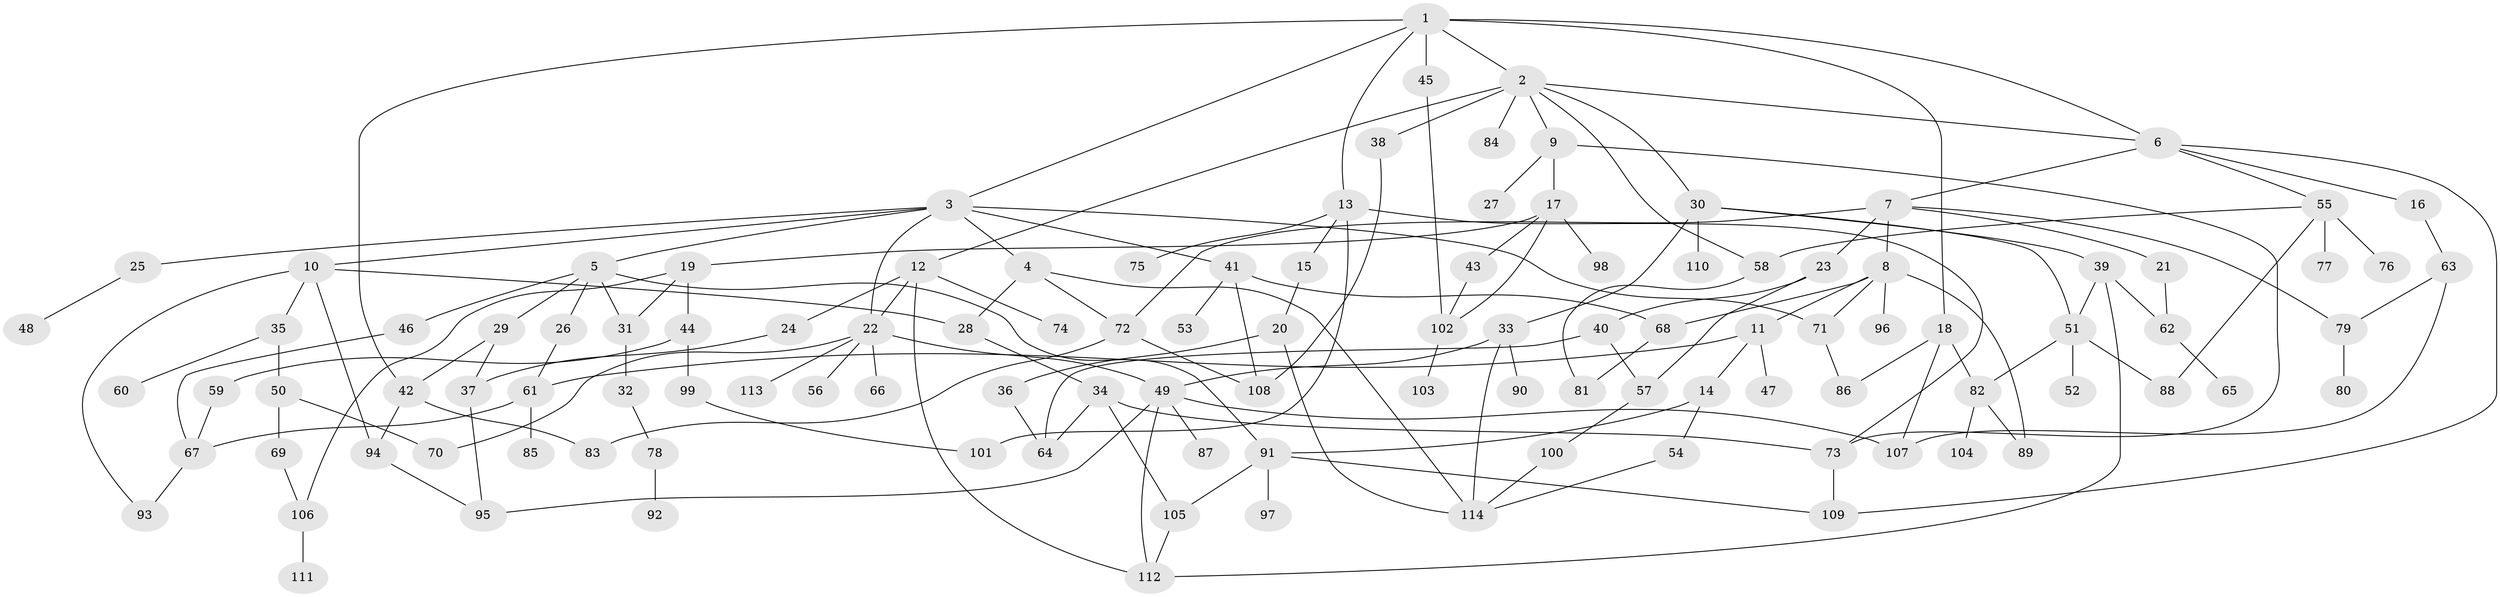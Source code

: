// Generated by graph-tools (version 1.1) at 2025/13/03/09/25 04:13:29]
// undirected, 114 vertices, 165 edges
graph export_dot {
graph [start="1"]
  node [color=gray90,style=filled];
  1;
  2;
  3;
  4;
  5;
  6;
  7;
  8;
  9;
  10;
  11;
  12;
  13;
  14;
  15;
  16;
  17;
  18;
  19;
  20;
  21;
  22;
  23;
  24;
  25;
  26;
  27;
  28;
  29;
  30;
  31;
  32;
  33;
  34;
  35;
  36;
  37;
  38;
  39;
  40;
  41;
  42;
  43;
  44;
  45;
  46;
  47;
  48;
  49;
  50;
  51;
  52;
  53;
  54;
  55;
  56;
  57;
  58;
  59;
  60;
  61;
  62;
  63;
  64;
  65;
  66;
  67;
  68;
  69;
  70;
  71;
  72;
  73;
  74;
  75;
  76;
  77;
  78;
  79;
  80;
  81;
  82;
  83;
  84;
  85;
  86;
  87;
  88;
  89;
  90;
  91;
  92;
  93;
  94;
  95;
  96;
  97;
  98;
  99;
  100;
  101;
  102;
  103;
  104;
  105;
  106;
  107;
  108;
  109;
  110;
  111;
  112;
  113;
  114;
  1 -- 2;
  1 -- 3;
  1 -- 13;
  1 -- 18;
  1 -- 45;
  1 -- 6;
  1 -- 42;
  2 -- 6;
  2 -- 9;
  2 -- 12;
  2 -- 30;
  2 -- 38;
  2 -- 58;
  2 -- 84;
  3 -- 4;
  3 -- 5;
  3 -- 10;
  3 -- 22;
  3 -- 25;
  3 -- 41;
  3 -- 71;
  4 -- 114;
  4 -- 72;
  4 -- 28;
  5 -- 26;
  5 -- 29;
  5 -- 31;
  5 -- 46;
  5 -- 91;
  6 -- 7;
  6 -- 16;
  6 -- 55;
  6 -- 109;
  7 -- 8;
  7 -- 21;
  7 -- 23;
  7 -- 72;
  7 -- 79;
  8 -- 11;
  8 -- 68;
  8 -- 89;
  8 -- 96;
  8 -- 71;
  9 -- 17;
  9 -- 27;
  9 -- 73;
  10 -- 28;
  10 -- 35;
  10 -- 93;
  10 -- 94;
  11 -- 14;
  11 -- 47;
  11 -- 61;
  12 -- 24;
  12 -- 74;
  12 -- 112;
  12 -- 22;
  13 -- 15;
  13 -- 73;
  13 -- 75;
  13 -- 101;
  14 -- 54;
  14 -- 91;
  15 -- 20;
  16 -- 63;
  17 -- 19;
  17 -- 43;
  17 -- 98;
  17 -- 102;
  18 -- 82;
  18 -- 107;
  18 -- 86;
  19 -- 44;
  19 -- 31;
  19 -- 106;
  20 -- 36;
  20 -- 114;
  21 -- 62;
  22 -- 49;
  22 -- 56;
  22 -- 66;
  22 -- 113;
  22 -- 70;
  23 -- 40;
  23 -- 57;
  24 -- 37;
  25 -- 48;
  26 -- 61;
  28 -- 34;
  29 -- 37;
  29 -- 42;
  30 -- 33;
  30 -- 39;
  30 -- 110;
  30 -- 51;
  31 -- 32;
  32 -- 78;
  33 -- 90;
  33 -- 49;
  33 -- 114;
  34 -- 105;
  34 -- 73;
  34 -- 64;
  35 -- 50;
  35 -- 60;
  36 -- 64;
  37 -- 95;
  38 -- 108;
  39 -- 51;
  39 -- 112;
  39 -- 62;
  40 -- 57;
  40 -- 64;
  41 -- 53;
  41 -- 108;
  41 -- 68;
  42 -- 83;
  42 -- 94;
  43 -- 102;
  44 -- 59;
  44 -- 99;
  45 -- 102;
  46 -- 67;
  49 -- 87;
  49 -- 107;
  49 -- 112;
  49 -- 95;
  50 -- 69;
  50 -- 70;
  51 -- 52;
  51 -- 82;
  51 -- 88;
  54 -- 114;
  55 -- 76;
  55 -- 77;
  55 -- 88;
  55 -- 58;
  57 -- 100;
  58 -- 81;
  59 -- 67;
  61 -- 85;
  61 -- 67;
  62 -- 65;
  63 -- 79;
  63 -- 107;
  67 -- 93;
  68 -- 81;
  69 -- 106;
  71 -- 86;
  72 -- 83;
  72 -- 108;
  73 -- 109;
  78 -- 92;
  79 -- 80;
  82 -- 104;
  82 -- 89;
  91 -- 97;
  91 -- 105;
  91 -- 109;
  94 -- 95;
  99 -- 101;
  100 -- 114;
  102 -- 103;
  105 -- 112;
  106 -- 111;
}
